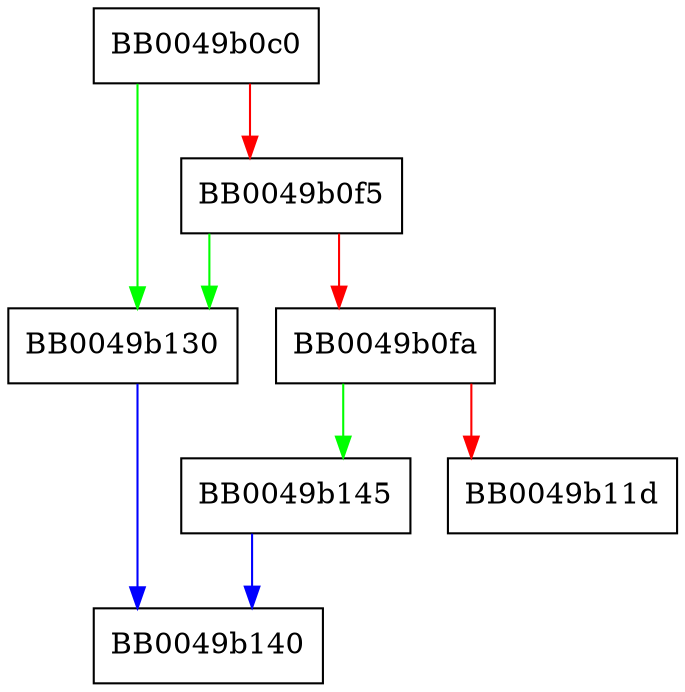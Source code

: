 digraph SSL_SESSION_set1_ticket_appdata {
  node [shape="box"];
  graph [splines=ortho];
  BB0049b0c0 -> BB0049b130 [color="green"];
  BB0049b0c0 -> BB0049b0f5 [color="red"];
  BB0049b0f5 -> BB0049b130 [color="green"];
  BB0049b0f5 -> BB0049b0fa [color="red"];
  BB0049b0fa -> BB0049b145 [color="green"];
  BB0049b0fa -> BB0049b11d [color="red"];
  BB0049b130 -> BB0049b140 [color="blue"];
  BB0049b145 -> BB0049b140 [color="blue"];
}